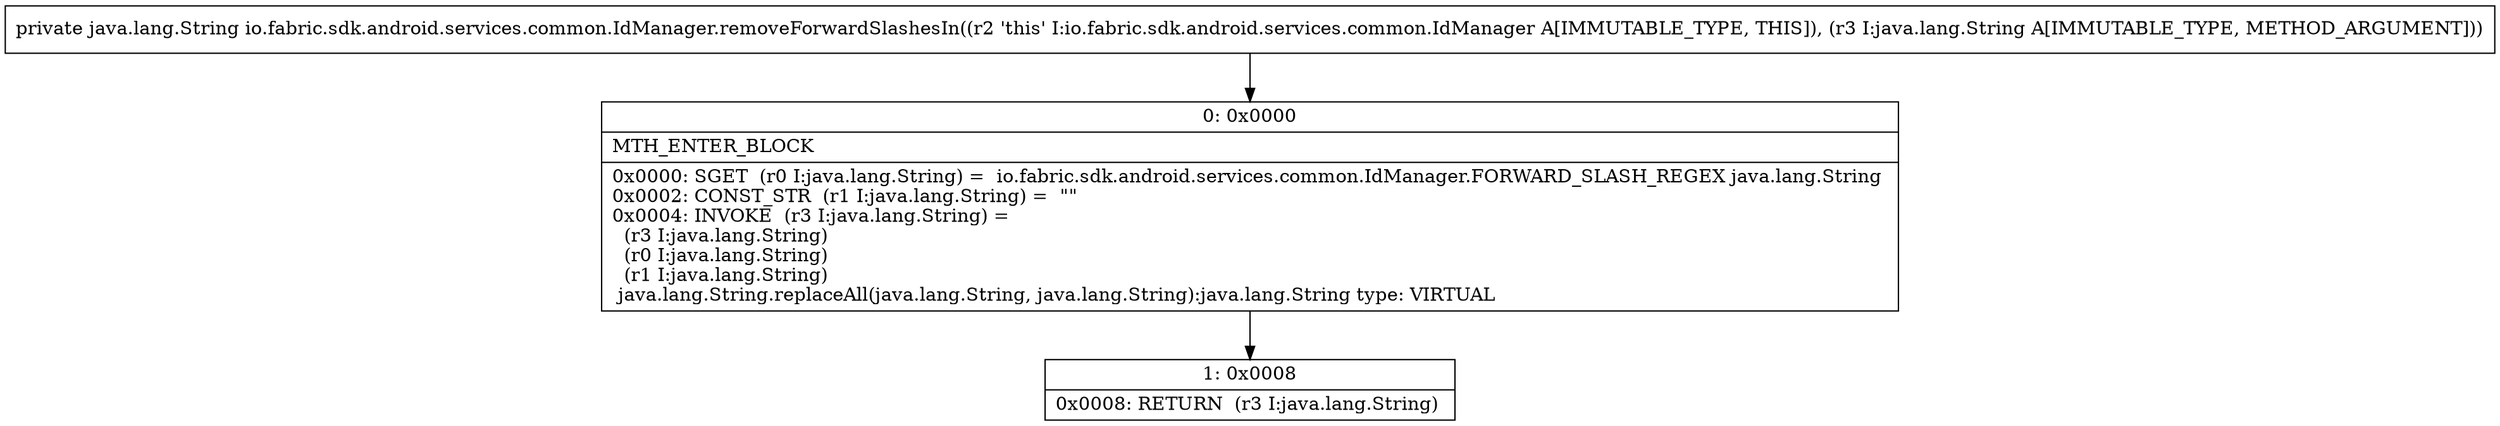 digraph "CFG forio.fabric.sdk.android.services.common.IdManager.removeForwardSlashesIn(Ljava\/lang\/String;)Ljava\/lang\/String;" {
Node_0 [shape=record,label="{0\:\ 0x0000|MTH_ENTER_BLOCK\l|0x0000: SGET  (r0 I:java.lang.String) =  io.fabric.sdk.android.services.common.IdManager.FORWARD_SLASH_REGEX java.lang.String \l0x0002: CONST_STR  (r1 I:java.lang.String) =  \"\" \l0x0004: INVOKE  (r3 I:java.lang.String) = \l  (r3 I:java.lang.String)\l  (r0 I:java.lang.String)\l  (r1 I:java.lang.String)\l java.lang.String.replaceAll(java.lang.String, java.lang.String):java.lang.String type: VIRTUAL \l}"];
Node_1 [shape=record,label="{1\:\ 0x0008|0x0008: RETURN  (r3 I:java.lang.String) \l}"];
MethodNode[shape=record,label="{private java.lang.String io.fabric.sdk.android.services.common.IdManager.removeForwardSlashesIn((r2 'this' I:io.fabric.sdk.android.services.common.IdManager A[IMMUTABLE_TYPE, THIS]), (r3 I:java.lang.String A[IMMUTABLE_TYPE, METHOD_ARGUMENT])) }"];
MethodNode -> Node_0;
Node_0 -> Node_1;
}

